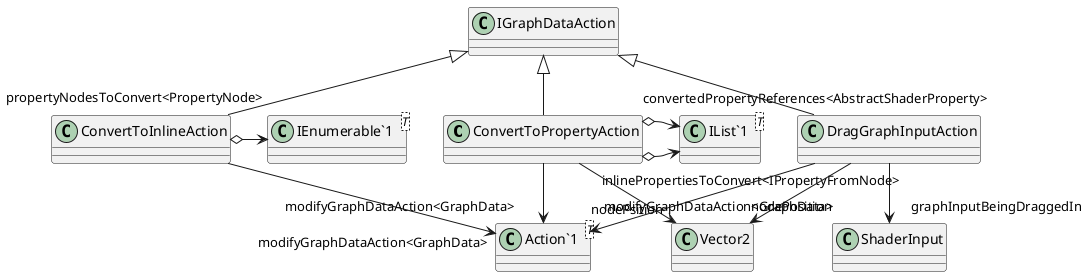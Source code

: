 @startuml
class ConvertToPropertyAction {
}
class ConvertToInlineAction {
}
class DragGraphInputAction {
}
class "Action`1"<T> {
}
class "IList`1"<T> {
}
class "IEnumerable`1"<T> {
}
IGraphDataAction <|-- ConvertToPropertyAction
ConvertToPropertyAction --> "modifyGraphDataAction<GraphData>" "Action`1"
ConvertToPropertyAction o-> "inlinePropertiesToConvert<IPropertyFromNode>" "IList`1"
ConvertToPropertyAction o-> "convertedPropertyReferences<AbstractShaderProperty>" "IList`1"
ConvertToPropertyAction --> "nodePsition" Vector2
IGraphDataAction <|-- ConvertToInlineAction
ConvertToInlineAction --> "modifyGraphDataAction<GraphData>" "Action`1"
ConvertToInlineAction o-> "propertyNodesToConvert<PropertyNode>" "IEnumerable`1"
IGraphDataAction <|-- DragGraphInputAction
DragGraphInputAction --> "modifyGraphDataAction<GraphData>" "Action`1"
DragGraphInputAction --> "graphInputBeingDraggedIn" ShaderInput
DragGraphInputAction --> "nodePosition" Vector2
@enduml
